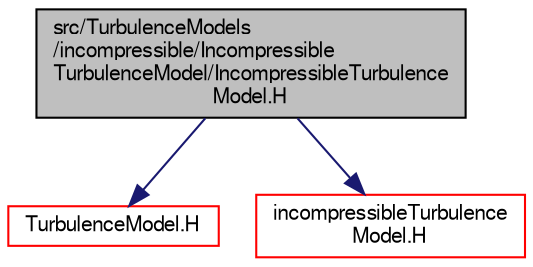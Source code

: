 digraph "src/TurbulenceModels/incompressible/IncompressibleTurbulenceModel/IncompressibleTurbulenceModel.H"
{
  bgcolor="transparent";
  edge [fontname="FreeSans",fontsize="10",labelfontname="FreeSans",labelfontsize="10"];
  node [fontname="FreeSans",fontsize="10",shape=record];
  Node0 [label="src/TurbulenceModels\l/incompressible/Incompressible\lTurbulenceModel/IncompressibleTurbulence\lModel.H",height=0.2,width=0.4,color="black", fillcolor="grey75", style="filled", fontcolor="black"];
  Node0 -> Node1 [color="midnightblue",fontsize="10",style="solid",fontname="FreeSans"];
  Node1 [label="TurbulenceModel.H",height=0.2,width=0.4,color="red",URL="$a17789.html"];
  Node0 -> Node57 [color="midnightblue",fontsize="10",style="solid",fontname="FreeSans"];
  Node57 [label="incompressibleTurbulence\lModel.H",height=0.2,width=0.4,color="red",URL="$a17711.html"];
}
